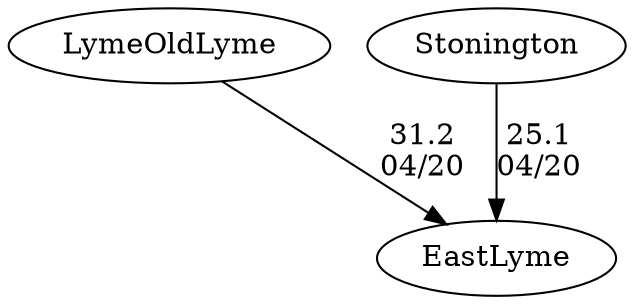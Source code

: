 digraph boys2foursEastLyme {LymeOldLyme [URL="boys2foursEastLymeLymeOldLyme.html"];Stonington [URL="boys2foursEastLymeStonington.html"];EastLyme [URL="boys2foursEastLymeEastLyme.html"];LymeOldLyme -> EastLyme[label="31.2
04/20", weight="69", tooltip="Lyme/Old Lyme, Stonington, East Lyme			
Distance: 1500m - Novice were 1000m Conditions: Rain intermittently. Very flat, very low wind. Slight tail current. Comments: Girls novice 4 ended up being a a little under 1000m with drifting at the start
None", URL="https://www.row2k.com/results/resultspage.cfm?UID=622A605D840C2B57865CD47A05BAB2CD&cat=5", random="random"]; 
Stonington -> EastLyme[label="25.1
04/20", weight="75", tooltip="Lyme/Old Lyme, Stonington, East Lyme			
Distance: 1500m - Novice were 1000m Conditions: Rain intermittently. Very flat, very low wind. Slight tail current. Comments: Girls novice 4 ended up being a a little under 1000m with drifting at the start
None", URL="https://www.row2k.com/results/resultspage.cfm?UID=622A605D840C2B57865CD47A05BAB2CD&cat=5", random="random"]}